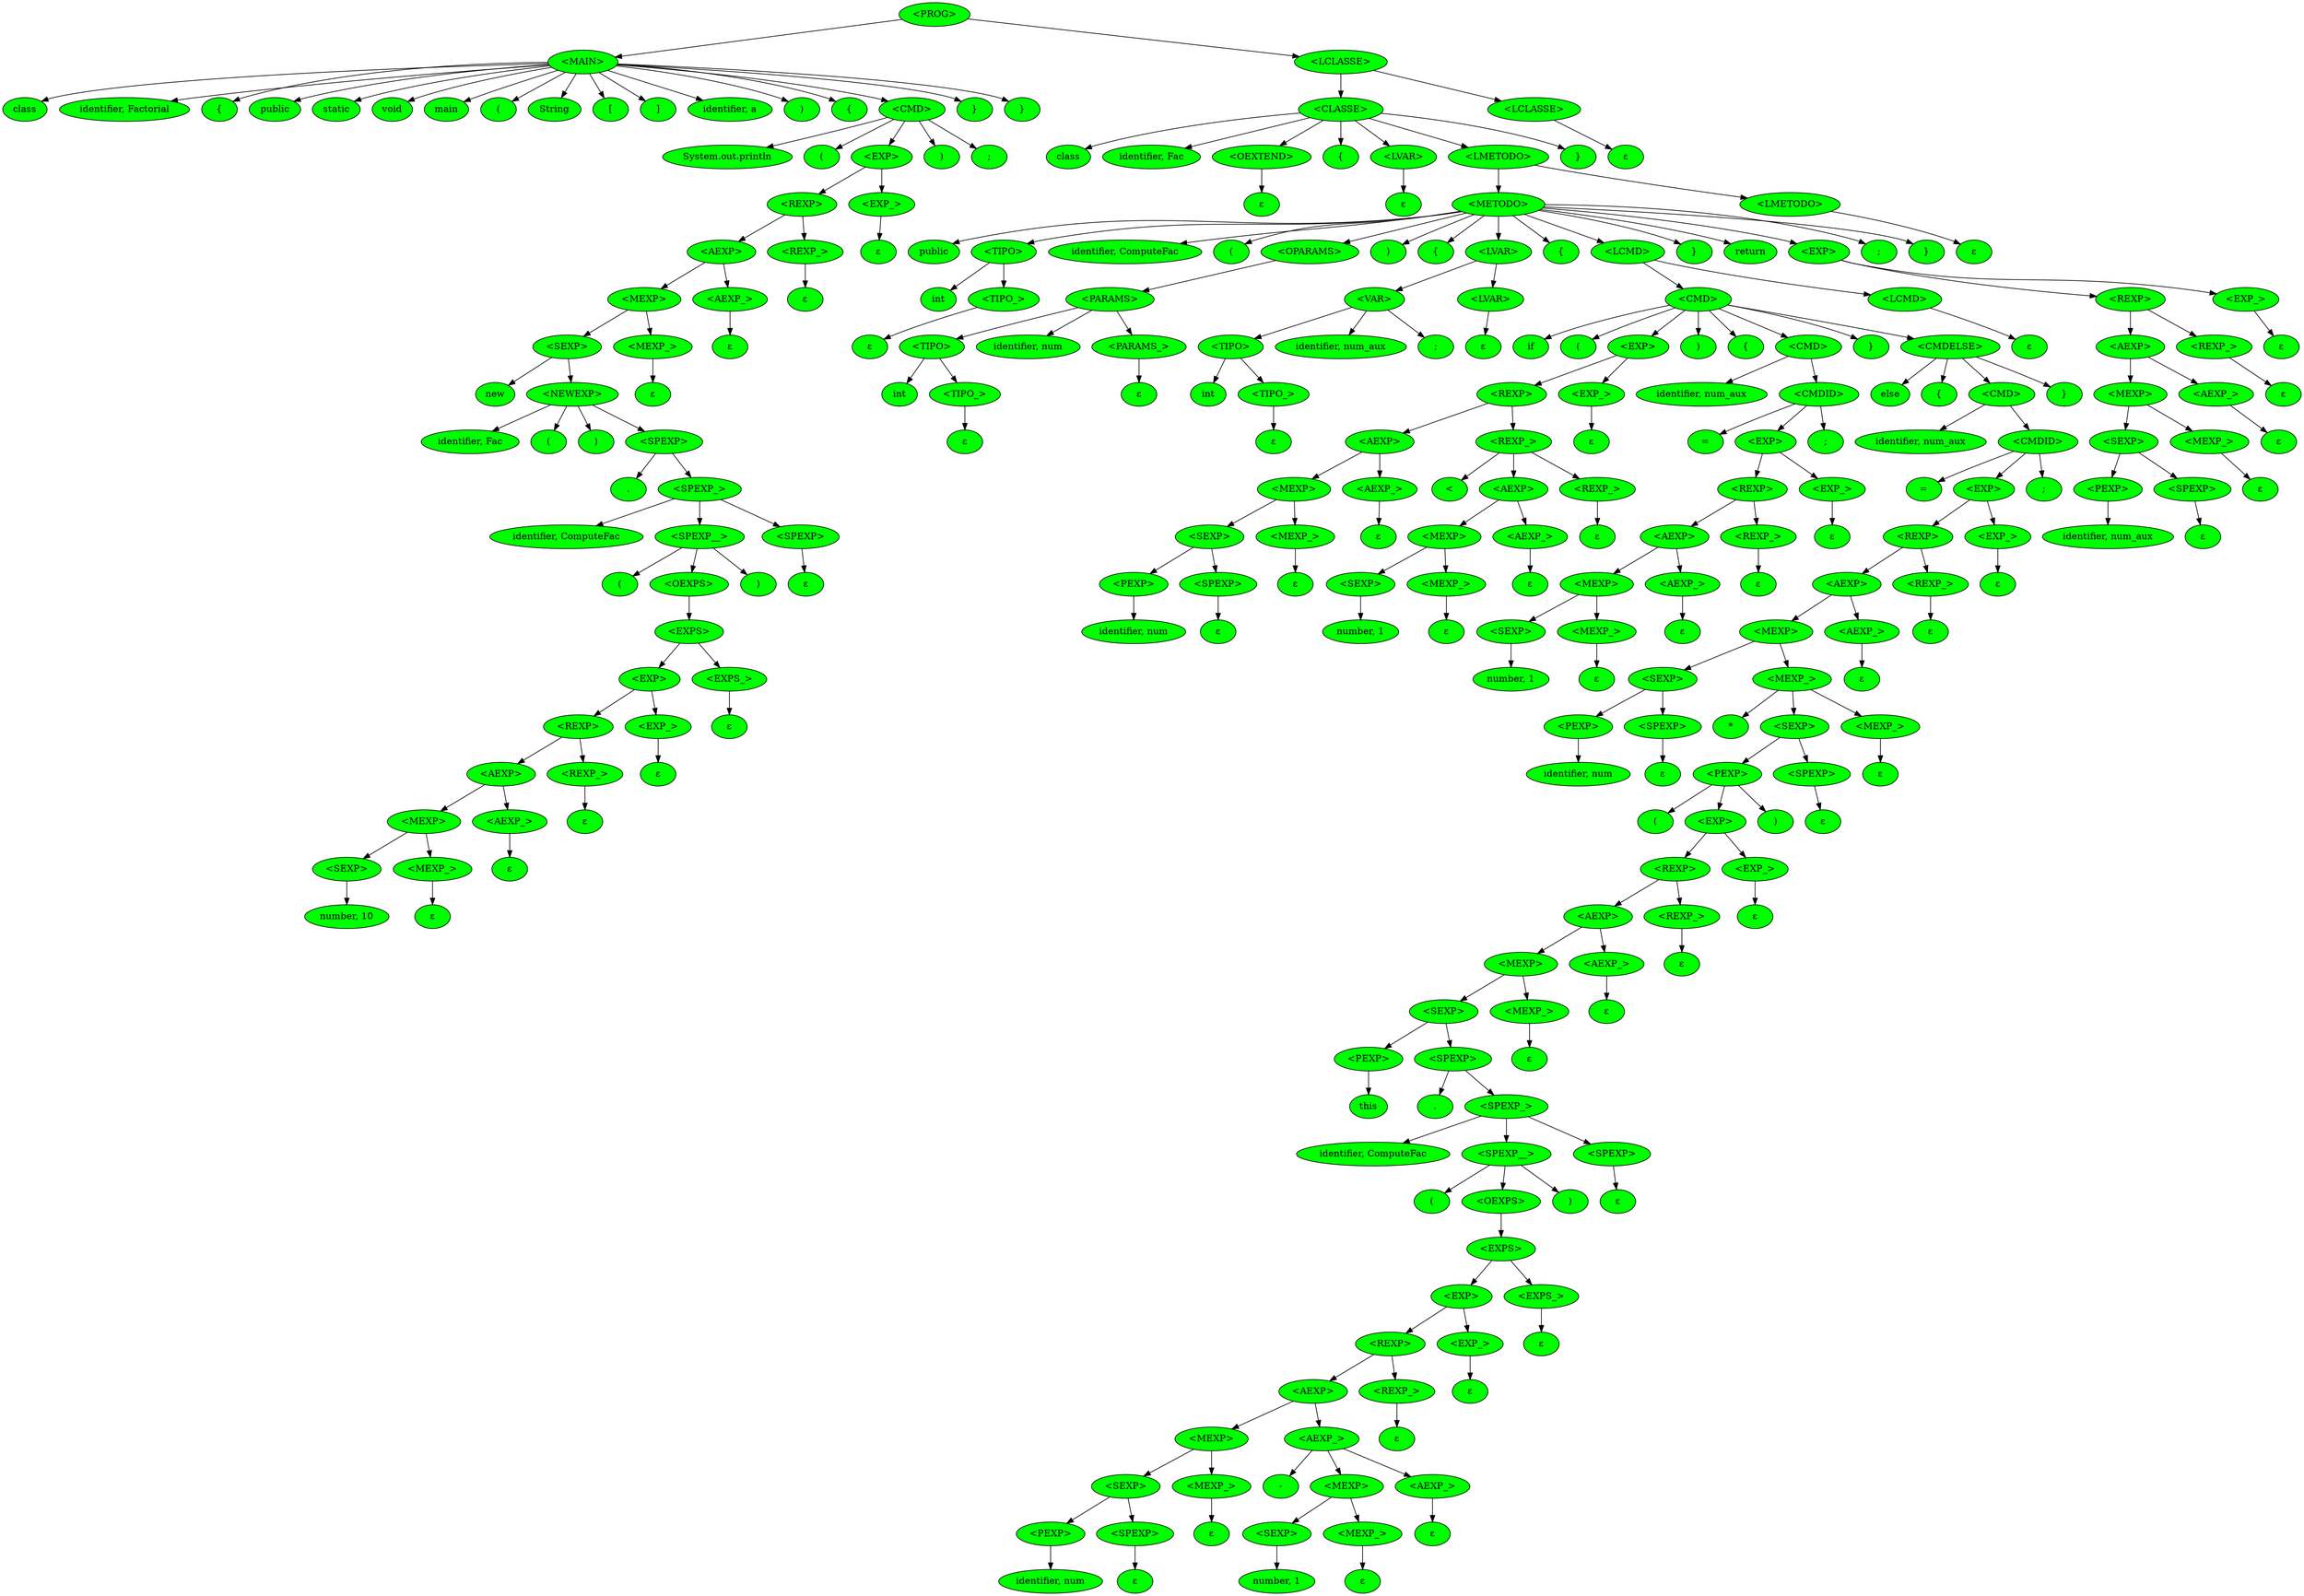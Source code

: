 digraph tree {
    "0x0" [label="<PROG>" fillcolor="green" style="filled"];
    "0x1" [label="<MAIN>" fillcolor="green" style="filled"];
    "0x2" [label="class" fillcolor="green" style="filled"];
    "0x3" [label="identifier, Factorial" fillcolor="green" style="filled"];
    "0x4" [label="{" fillcolor="green" style="filled"];
    "0x5" [label="public" fillcolor="green" style="filled"];
    "0x6" [label="static" fillcolor="green" style="filled"];
    "0x7" [label="void" fillcolor="green" style="filled"];
    "0x8" [label="main" fillcolor="green" style="filled"];
    "0x9" [label="(" fillcolor="green" style="filled"];
    "0xa" [label="String" fillcolor="green" style="filled"];
    "0xb" [label="[" fillcolor="green" style="filled"];
    "0xc" [label="]" fillcolor="green" style="filled"];
    "0xd" [label="identifier, a" fillcolor="green" style="filled"];
    "0xe" [label=")" fillcolor="green" style="filled"];
    "0xf" [label="{" fillcolor="green" style="filled"];
    "0x10" [label="<CMD>" fillcolor="green" style="filled"];
    "0x11" [label="System.out.println" fillcolor="green" style="filled"];
    "0x12" [label="(" fillcolor="green" style="filled"];
    "0x13" [label="<EXP>" fillcolor="green" style="filled"];
    "0x14" [label="<REXP>" fillcolor="green" style="filled"];
    "0x15" [label="<AEXP>" fillcolor="green" style="filled"];
    "0x16" [label="<MEXP>" fillcolor="green" style="filled"];
    "0x17" [label="<SEXP>" fillcolor="green" style="filled"];
    "0x18" [label="new" fillcolor="green" style="filled"];
    "0x19" [label="<NEWEXP>" fillcolor="green" style="filled"];
    "0x1a" [label="identifier, Fac" fillcolor="green" style="filled"];
    "0x1b" [label="(" fillcolor="green" style="filled"];
    "0x1c" [label=")" fillcolor="green" style="filled"];
    "0x1d" [label="<SPEXP>" fillcolor="green" style="filled"];
    "0x1e" [label="." fillcolor="green" style="filled"];
    "0x1f" [label="<SPEXP_>" fillcolor="green" style="filled"];
    "0x20" [label="identifier, ComputeFac" fillcolor="green" style="filled"];
    "0x21" [label="<SPEXP__>" fillcolor="green" style="filled"];
    "0x22" [label="(" fillcolor="green" style="filled"];
    "0x23" [label="<OEXPS>" fillcolor="green" style="filled"];
    "0x24" [label="<EXPS>" fillcolor="green" style="filled"];
    "0x25" [label="<EXP>" fillcolor="green" style="filled"];
    "0x26" [label="<REXP>" fillcolor="green" style="filled"];
    "0x27" [label="<AEXP>" fillcolor="green" style="filled"];
    "0x28" [label="<MEXP>" fillcolor="green" style="filled"];
    "0x29" [label="<SEXP>" fillcolor="green" style="filled"];
    "0x2a" [label="number, 10" fillcolor="green" style="filled"];
    "0x2b" [label="<MEXP_>" fillcolor="green" style="filled"];
    "0x2c" [label="ε" fillcolor="green" style="filled"];
    "0x2d" [label="<AEXP_>" fillcolor="green" style="filled"];
    "0x2e" [label="ε" fillcolor="green" style="filled"];
    "0x2f" [label="<REXP_>" fillcolor="green" style="filled"];
    "0x30" [label="ε" fillcolor="green" style="filled"];
    "0x31" [label="<EXP_>" fillcolor="green" style="filled"];
    "0x32" [label="ε" fillcolor="green" style="filled"];
    "0x33" [label="<EXPS_>" fillcolor="green" style="filled"];
    "0x34" [label="ε" fillcolor="green" style="filled"];
    "0x35" [label=")" fillcolor="green" style="filled"];
    "0x36" [label="<SPEXP>" fillcolor="green" style="filled"];
    "0x37" [label="ε" fillcolor="green" style="filled"];
    "0x38" [label="<MEXP_>" fillcolor="green" style="filled"];
    "0x39" [label="ε" fillcolor="green" style="filled"];
    "0x3a" [label="<AEXP_>" fillcolor="green" style="filled"];
    "0x3b" [label="ε" fillcolor="green" style="filled"];
    "0x3c" [label="<REXP_>" fillcolor="green" style="filled"];
    "0x3d" [label="ε" fillcolor="green" style="filled"];
    "0x3e" [label="<EXP_>" fillcolor="green" style="filled"];
    "0x3f" [label="ε" fillcolor="green" style="filled"];
    "0x40" [label=")" fillcolor="green" style="filled"];
    "0x41" [label=";" fillcolor="green" style="filled"];
    "0x42" [label="}" fillcolor="green" style="filled"];
    "0x43" [label="}" fillcolor="green" style="filled"];
    "0x44" [label="<LCLASSE>" fillcolor="green" style="filled"];
    "0x45" [label="<CLASSE>" fillcolor="green" style="filled"];
    "0x46" [label="class" fillcolor="green" style="filled"];
    "0x47" [label="identifier, Fac" fillcolor="green" style="filled"];
    "0x48" [label="<OEXTEND>" fillcolor="green" style="filled"];
    "0x49" [label="ε" fillcolor="green" style="filled"];
    "0x4a" [label="{" fillcolor="green" style="filled"];
    "0x4b" [label="<LVAR>" fillcolor="green" style="filled"];
    "0x4c" [label="ε" fillcolor="green" style="filled"];
    "0x4d" [label="<LMETODO>" fillcolor="green" style="filled"];
    "0x4e" [label="<METODO>" fillcolor="green" style="filled"];
    "0x4f" [label="public" fillcolor="green" style="filled"];
    "0x50" [label="<TIPO>" fillcolor="green" style="filled"];
    "0x51" [label="int" fillcolor="green" style="filled"];
    "0x52" [label="<TIPO_>" fillcolor="green" style="filled"];
    "0x53" [label="ε" fillcolor="green" style="filled"];
    "0x54" [label="identifier, ComputeFac" fillcolor="green" style="filled"];
    "0x55" [label="(" fillcolor="green" style="filled"];
    "0x56" [label="<OPARAMS>" fillcolor="green" style="filled"];
    "0x57" [label="<PARAMS>" fillcolor="green" style="filled"];
    "0x58" [label="<TIPO>" fillcolor="green" style="filled"];
    "0x59" [label="int" fillcolor="green" style="filled"];
    "0x5a" [label="<TIPO_>" fillcolor="green" style="filled"];
    "0x5b" [label="ε" fillcolor="green" style="filled"];
    "0x5c" [label="identifier, num" fillcolor="green" style="filled"];
    "0x5d" [label="<PARAMS_>" fillcolor="green" style="filled"];
    "0x5e" [label="ε" fillcolor="green" style="filled"];
    "0x5f" [label=")" fillcolor="green" style="filled"];
    "0x60" [label="{" fillcolor="green" style="filled"];
    "0x61" [label="<LVAR>" fillcolor="green" style="filled"];
    "0x62" [label="<VAR>" fillcolor="green" style="filled"];
    "0x63" [label="<TIPO>" fillcolor="green" style="filled"];
    "0x64" [label="int" fillcolor="green" style="filled"];
    "0x65" [label="<TIPO_>" fillcolor="green" style="filled"];
    "0x66" [label="ε" fillcolor="green" style="filled"];
    "0x67" [label="identifier, num_aux" fillcolor="green" style="filled"];
    "0x68" [label=";" fillcolor="green" style="filled"];
    "0x69" [label="<LVAR>" fillcolor="green" style="filled"];
    "0x6a" [label="ε" fillcolor="green" style="filled"];
    "0x6b" [label="{" fillcolor="green" style="filled"];
    "0x6c" [label="<LCMD>" fillcolor="green" style="filled"];
    "0x6d" [label="<CMD>" fillcolor="green" style="filled"];
    "0x6e" [label="if" fillcolor="green" style="filled"];
    "0x6f" [label="(" fillcolor="green" style="filled"];
    "0x70" [label="<EXP>" fillcolor="green" style="filled"];
    "0x71" [label="<REXP>" fillcolor="green" style="filled"];
    "0x72" [label="<AEXP>" fillcolor="green" style="filled"];
    "0x73" [label="<MEXP>" fillcolor="green" style="filled"];
    "0x74" [label="<SEXP>" fillcolor="green" style="filled"];
    "0x75" [label="<PEXP>" fillcolor="green" style="filled"];
    "0x76" [label="identifier, num" fillcolor="green" style="filled"];
    "0x77" [label="<SPEXP>" fillcolor="green" style="filled"];
    "0x78" [label="ε" fillcolor="green" style="filled"];
    "0x79" [label="<MEXP_>" fillcolor="green" style="filled"];
    "0x7a" [label="ε" fillcolor="green" style="filled"];
    "0x7b" [label="<AEXP_>" fillcolor="green" style="filled"];
    "0x7c" [label="ε" fillcolor="green" style="filled"];
    "0x7d" [label="<REXP_>" fillcolor="green" style="filled"];
    "0x7e" [label="<" fillcolor="green" style="filled"];
    "0x7f" [label="<AEXP>" fillcolor="green" style="filled"];
    "0x80" [label="<MEXP>" fillcolor="green" style="filled"];
    "0x81" [label="<SEXP>" fillcolor="green" style="filled"];
    "0x82" [label="number, 1" fillcolor="green" style="filled"];
    "0x83" [label="<MEXP_>" fillcolor="green" style="filled"];
    "0x84" [label="ε" fillcolor="green" style="filled"];
    "0x85" [label="<AEXP_>" fillcolor="green" style="filled"];
    "0x86" [label="ε" fillcolor="green" style="filled"];
    "0x87" [label="<REXP_>" fillcolor="green" style="filled"];
    "0x88" [label="ε" fillcolor="green" style="filled"];
    "0x89" [label="<EXP_>" fillcolor="green" style="filled"];
    "0x8a" [label="ε" fillcolor="green" style="filled"];
    "0x8b" [label=")" fillcolor="green" style="filled"];
    "0x8c" [label="{" fillcolor="green" style="filled"];
    "0x8d" [label="<CMD>" fillcolor="green" style="filled"];
    "0x8e" [label="identifier, num_aux" fillcolor="green" style="filled"];
    "0x8f" [label="<CMDID>" fillcolor="green" style="filled"];
    "0x90" [label="=" fillcolor="green" style="filled"];
    "0x91" [label="<EXP>" fillcolor="green" style="filled"];
    "0x92" [label="<REXP>" fillcolor="green" style="filled"];
    "0x93" [label="<AEXP>" fillcolor="green" style="filled"];
    "0x94" [label="<MEXP>" fillcolor="green" style="filled"];
    "0x95" [label="<SEXP>" fillcolor="green" style="filled"];
    "0x96" [label="number, 1" fillcolor="green" style="filled"];
    "0x97" [label="<MEXP_>" fillcolor="green" style="filled"];
    "0x98" [label="ε" fillcolor="green" style="filled"];
    "0x99" [label="<AEXP_>" fillcolor="green" style="filled"];
    "0x9a" [label="ε" fillcolor="green" style="filled"];
    "0x9b" [label="<REXP_>" fillcolor="green" style="filled"];
    "0x9c" [label="ε" fillcolor="green" style="filled"];
    "0x9d" [label="<EXP_>" fillcolor="green" style="filled"];
    "0x9e" [label="ε" fillcolor="green" style="filled"];
    "0x9f" [label=";" fillcolor="green" style="filled"];
    "0xa0" [label="}" fillcolor="green" style="filled"];
    "0xa1" [label="<CMDELSE>" fillcolor="green" style="filled"];
    "0xa2" [label="else" fillcolor="green" style="filled"];
    "0xa3" [label="{" fillcolor="green" style="filled"];
    "0xa4" [label="<CMD>" fillcolor="green" style="filled"];
    "0xa5" [label="identifier, num_aux" fillcolor="green" style="filled"];
    "0xa6" [label="<CMDID>" fillcolor="green" style="filled"];
    "0xa7" [label="=" fillcolor="green" style="filled"];
    "0xa8" [label="<EXP>" fillcolor="green" style="filled"];
    "0xa9" [label="<REXP>" fillcolor="green" style="filled"];
    "0xaa" [label="<AEXP>" fillcolor="green" style="filled"];
    "0xab" [label="<MEXP>" fillcolor="green" style="filled"];
    "0xac" [label="<SEXP>" fillcolor="green" style="filled"];
    "0xad" [label="<PEXP>" fillcolor="green" style="filled"];
    "0xae" [label="identifier, num" fillcolor="green" style="filled"];
    "0xaf" [label="<SPEXP>" fillcolor="green" style="filled"];
    "0xb0" [label="ε" fillcolor="green" style="filled"];
    "0xb1" [label="<MEXP_>" fillcolor="green" style="filled"];
    "0xb2" [label="*" fillcolor="green" style="filled"];
    "0xb3" [label="<SEXP>" fillcolor="green" style="filled"];
    "0xb4" [label="<PEXP>" fillcolor="green" style="filled"];
    "0xb5" [label="(" fillcolor="green" style="filled"];
    "0xb6" [label="<EXP>" fillcolor="green" style="filled"];
    "0xb7" [label="<REXP>" fillcolor="green" style="filled"];
    "0xb8" [label="<AEXP>" fillcolor="green" style="filled"];
    "0xb9" [label="<MEXP>" fillcolor="green" style="filled"];
    "0xba" [label="<SEXP>" fillcolor="green" style="filled"];
    "0xbb" [label="<PEXP>" fillcolor="green" style="filled"];
    "0xbc" [label="this" fillcolor="green" style="filled"];
    "0xbd" [label="<SPEXP>" fillcolor="green" style="filled"];
    "0xbe" [label="." fillcolor="green" style="filled"];
    "0xbf" [label="<SPEXP_>" fillcolor="green" style="filled"];
    "0xc0" [label="identifier, ComputeFac" fillcolor="green" style="filled"];
    "0xc1" [label="<SPEXP__>" fillcolor="green" style="filled"];
    "0xc2" [label="(" fillcolor="green" style="filled"];
    "0xc3" [label="<OEXPS>" fillcolor="green" style="filled"];
    "0xc4" [label="<EXPS>" fillcolor="green" style="filled"];
    "0xc5" [label="<EXP>" fillcolor="green" style="filled"];
    "0xc6" [label="<REXP>" fillcolor="green" style="filled"];
    "0xc7" [label="<AEXP>" fillcolor="green" style="filled"];
    "0xc8" [label="<MEXP>" fillcolor="green" style="filled"];
    "0xc9" [label="<SEXP>" fillcolor="green" style="filled"];
    "0xca" [label="<PEXP>" fillcolor="green" style="filled"];
    "0xcb" [label="identifier, num" fillcolor="green" style="filled"];
    "0xcc" [label="<SPEXP>" fillcolor="green" style="filled"];
    "0xcd" [label="ε" fillcolor="green" style="filled"];
    "0xce" [label="<MEXP_>" fillcolor="green" style="filled"];
    "0xcf" [label="ε" fillcolor="green" style="filled"];
    "0xd0" [label="<AEXP_>" fillcolor="green" style="filled"];
    "0xd1" [label="-" fillcolor="green" style="filled"];
    "0xd2" [label="<MEXP>" fillcolor="green" style="filled"];
    "0xd3" [label="<SEXP>" fillcolor="green" style="filled"];
    "0xd4" [label="number, 1" fillcolor="green" style="filled"];
    "0xd5" [label="<MEXP_>" fillcolor="green" style="filled"];
    "0xd6" [label="ε" fillcolor="green" style="filled"];
    "0xd7" [label="<AEXP_>" fillcolor="green" style="filled"];
    "0xd8" [label="ε" fillcolor="green" style="filled"];
    "0xd9" [label="<REXP_>" fillcolor="green" style="filled"];
    "0xda" [label="ε" fillcolor="green" style="filled"];
    "0xdb" [label="<EXP_>" fillcolor="green" style="filled"];
    "0xdc" [label="ε" fillcolor="green" style="filled"];
    "0xdd" [label="<EXPS_>" fillcolor="green" style="filled"];
    "0xde" [label="ε" fillcolor="green" style="filled"];
    "0xdf" [label=")" fillcolor="green" style="filled"];
    "0xe0" [label="<SPEXP>" fillcolor="green" style="filled"];
    "0xe1" [label="ε" fillcolor="green" style="filled"];
    "0xe2" [label="<MEXP_>" fillcolor="green" style="filled"];
    "0xe3" [label="ε" fillcolor="green" style="filled"];
    "0xe4" [label="<AEXP_>" fillcolor="green" style="filled"];
    "0xe5" [label="ε" fillcolor="green" style="filled"];
    "0xe6" [label="<REXP_>" fillcolor="green" style="filled"];
    "0xe7" [label="ε" fillcolor="green" style="filled"];
    "0xe8" [label="<EXP_>" fillcolor="green" style="filled"];
    "0xe9" [label="ε" fillcolor="green" style="filled"];
    "0xea" [label=")" fillcolor="green" style="filled"];
    "0xeb" [label="<SPEXP>" fillcolor="green" style="filled"];
    "0xec" [label="ε" fillcolor="green" style="filled"];
    "0xed" [label="<MEXP_>" fillcolor="green" style="filled"];
    "0xee" [label="ε" fillcolor="green" style="filled"];
    "0xef" [label="<AEXP_>" fillcolor="green" style="filled"];
    "0xf0" [label="ε" fillcolor="green" style="filled"];
    "0xf1" [label="<REXP_>" fillcolor="green" style="filled"];
    "0xf2" [label="ε" fillcolor="green" style="filled"];
    "0xf3" [label="<EXP_>" fillcolor="green" style="filled"];
    "0xf4" [label="ε" fillcolor="green" style="filled"];
    "0xf5" [label=";" fillcolor="green" style="filled"];
    "0xf6" [label="}" fillcolor="green" style="filled"];
    "0xf7" [label="<LCMD>" fillcolor="green" style="filled"];
    "0xf8" [label="ε" fillcolor="green" style="filled"];
    "0xf9" [label="}" fillcolor="green" style="filled"];
    "0xfa" [label="return" fillcolor="green" style="filled"];
    "0xfb" [label="<EXP>" fillcolor="green" style="filled"];
    "0xfc" [label="<REXP>" fillcolor="green" style="filled"];
    "0xfd" [label="<AEXP>" fillcolor="green" style="filled"];
    "0xfe" [label="<MEXP>" fillcolor="green" style="filled"];
    "0xff" [label="<SEXP>" fillcolor="green" style="filled"];
    "0x100" [label="<PEXP>" fillcolor="green" style="filled"];
    "0x101" [label="identifier, num_aux" fillcolor="green" style="filled"];
    "0x102" [label="<SPEXP>" fillcolor="green" style="filled"];
    "0x103" [label="ε" fillcolor="green" style="filled"];
    "0x104" [label="<MEXP_>" fillcolor="green" style="filled"];
    "0x105" [label="ε" fillcolor="green" style="filled"];
    "0x106" [label="<AEXP_>" fillcolor="green" style="filled"];
    "0x107" [label="ε" fillcolor="green" style="filled"];
    "0x108" [label="<REXP_>" fillcolor="green" style="filled"];
    "0x109" [label="ε" fillcolor="green" style="filled"];
    "0x10a" [label="<EXP_>" fillcolor="green" style="filled"];
    "0x10b" [label="ε" fillcolor="green" style="filled"];
    "0x10c" [label=";" fillcolor="green" style="filled"];
    "0x10d" [label="}" fillcolor="green" style="filled"];
    "0x10e" [label="<LMETODO>" fillcolor="green" style="filled"];
    "0x10f" [label="ε" fillcolor="green" style="filled"];
    "0x110" [label="}" fillcolor="green" style="filled"];
    "0x111" [label="<LCLASSE>" fillcolor="green" style="filled"];
    "0x112" [label="ε" fillcolor="green" style="filled"];
    "0x0" -> "0x1";
    "0x0" -> "0x44";
    "0x1" -> "0x2";
    "0x1" -> "0x3";
    "0x1" -> "0x4";
    "0x1" -> "0x5";
    "0x1" -> "0x6";
    "0x1" -> "0x7";
    "0x1" -> "0x8";
    "0x1" -> "0x9";
    "0x1" -> "0xa";
    "0x1" -> "0xb";
    "0x1" -> "0xc";
    "0x1" -> "0xd";
    "0x1" -> "0xe";
    "0x1" -> "0xf";
    "0x1" -> "0x10";
    "0x1" -> "0x42";
    "0x1" -> "0x43";
    "0x10" -> "0x11";
    "0x10" -> "0x12";
    "0x10" -> "0x13";
    "0x10" -> "0x40";
    "0x10" -> "0x41";
    "0x13" -> "0x14";
    "0x13" -> "0x3e";
    "0x14" -> "0x15";
    "0x14" -> "0x3c";
    "0x15" -> "0x16";
    "0x15" -> "0x3a";
    "0x16" -> "0x17";
    "0x16" -> "0x38";
    "0x17" -> "0x18";
    "0x17" -> "0x19";
    "0x19" -> "0x1a";
    "0x19" -> "0x1b";
    "0x19" -> "0x1c";
    "0x19" -> "0x1d";
    "0x1d" -> "0x1e";
    "0x1d" -> "0x1f";
    "0x1f" -> "0x20";
    "0x1f" -> "0x21";
    "0x1f" -> "0x36";
    "0x21" -> "0x22";
    "0x21" -> "0x23";
    "0x21" -> "0x35";
    "0x23" -> "0x24";
    "0x24" -> "0x25";
    "0x24" -> "0x33";
    "0x25" -> "0x26";
    "0x25" -> "0x31";
    "0x26" -> "0x27";
    "0x26" -> "0x2f";
    "0x27" -> "0x28";
    "0x27" -> "0x2d";
    "0x28" -> "0x29";
    "0x28" -> "0x2b";
    "0x29" -> "0x2a";
    "0x2b" -> "0x2c";
    "0x2d" -> "0x2e";
    "0x2f" -> "0x30";
    "0x31" -> "0x32";
    "0x33" -> "0x34";
    "0x36" -> "0x37";
    "0x38" -> "0x39";
    "0x3a" -> "0x3b";
    "0x3c" -> "0x3d";
    "0x3e" -> "0x3f";
    "0x44" -> "0x45";
    "0x44" -> "0x111";
    "0x45" -> "0x46";
    "0x45" -> "0x47";
    "0x45" -> "0x48";
    "0x45" -> "0x4a";
    "0x45" -> "0x4b";
    "0x45" -> "0x4d";
    "0x45" -> "0x110";
    "0x48" -> "0x49";
    "0x4b" -> "0x4c";
    "0x4d" -> "0x4e";
    "0x4d" -> "0x10e";
    "0x4e" -> "0x4f";
    "0x4e" -> "0x50";
    "0x4e" -> "0x54";
    "0x4e" -> "0x55";
    "0x4e" -> "0x56";
    "0x4e" -> "0x5f";
    "0x4e" -> "0x60";
    "0x4e" -> "0x61";
    "0x4e" -> "0x6b";
    "0x4e" -> "0x6c";
    "0x4e" -> "0xf9";
    "0x4e" -> "0xfa";
    "0x4e" -> "0xfb";
    "0x4e" -> "0x10c";
    "0x4e" -> "0x10d";
    "0x50" -> "0x51";
    "0x50" -> "0x52";
    "0x52" -> "0x53";
    "0x56" -> "0x57";
    "0x57" -> "0x58";
    "0x57" -> "0x5c";
    "0x57" -> "0x5d";
    "0x58" -> "0x59";
    "0x58" -> "0x5a";
    "0x5a" -> "0x5b";
    "0x5d" -> "0x5e";
    "0x61" -> "0x62";
    "0x61" -> "0x69";
    "0x62" -> "0x63";
    "0x62" -> "0x67";
    "0x62" -> "0x68";
    "0x63" -> "0x64";
    "0x63" -> "0x65";
    "0x65" -> "0x66";
    "0x69" -> "0x6a";
    "0x6c" -> "0x6d";
    "0x6c" -> "0xf7";
    "0x6d" -> "0x6e";
    "0x6d" -> "0x6f";
    "0x6d" -> "0x70";
    "0x6d" -> "0x8b";
    "0x6d" -> "0x8c";
    "0x6d" -> "0x8d";
    "0x6d" -> "0xa0";
    "0x6d" -> "0xa1";
    "0x70" -> "0x71";
    "0x70" -> "0x89";
    "0x71" -> "0x72";
    "0x71" -> "0x7d";
    "0x72" -> "0x73";
    "0x72" -> "0x7b";
    "0x73" -> "0x74";
    "0x73" -> "0x79";
    "0x74" -> "0x75";
    "0x74" -> "0x77";
    "0x75" -> "0x76";
    "0x77" -> "0x78";
    "0x79" -> "0x7a";
    "0x7b" -> "0x7c";
    "0x7d" -> "0x7e";
    "0x7d" -> "0x7f";
    "0x7d" -> "0x87";
    "0x7f" -> "0x80";
    "0x7f" -> "0x85";
    "0x80" -> "0x81";
    "0x80" -> "0x83";
    "0x81" -> "0x82";
    "0x83" -> "0x84";
    "0x85" -> "0x86";
    "0x87" -> "0x88";
    "0x89" -> "0x8a";
    "0x8d" -> "0x8e";
    "0x8d" -> "0x8f";
    "0x8f" -> "0x90";
    "0x8f" -> "0x91";
    "0x8f" -> "0x9f";
    "0x91" -> "0x92";
    "0x91" -> "0x9d";
    "0x92" -> "0x93";
    "0x92" -> "0x9b";
    "0x93" -> "0x94";
    "0x93" -> "0x99";
    "0x94" -> "0x95";
    "0x94" -> "0x97";
    "0x95" -> "0x96";
    "0x97" -> "0x98";
    "0x99" -> "0x9a";
    "0x9b" -> "0x9c";
    "0x9d" -> "0x9e";
    "0xa1" -> "0xa2";
    "0xa1" -> "0xa3";
    "0xa1" -> "0xa4";
    "0xa1" -> "0xf6";
    "0xa4" -> "0xa5";
    "0xa4" -> "0xa6";
    "0xa6" -> "0xa7";
    "0xa6" -> "0xa8";
    "0xa6" -> "0xf5";
    "0xa8" -> "0xa9";
    "0xa8" -> "0xf3";
    "0xa9" -> "0xaa";
    "0xa9" -> "0xf1";
    "0xaa" -> "0xab";
    "0xaa" -> "0xef";
    "0xab" -> "0xac";
    "0xab" -> "0xb1";
    "0xac" -> "0xad";
    "0xac" -> "0xaf";
    "0xad" -> "0xae";
    "0xaf" -> "0xb0";
    "0xb1" -> "0xb2";
    "0xb1" -> "0xb3";
    "0xb1" -> "0xed";
    "0xb3" -> "0xb4";
    "0xb3" -> "0xeb";
    "0xb4" -> "0xb5";
    "0xb4" -> "0xb6";
    "0xb4" -> "0xea";
    "0xb6" -> "0xb7";
    "0xb6" -> "0xe8";
    "0xb7" -> "0xb8";
    "0xb7" -> "0xe6";
    "0xb8" -> "0xb9";
    "0xb8" -> "0xe4";
    "0xb9" -> "0xba";
    "0xb9" -> "0xe2";
    "0xba" -> "0xbb";
    "0xba" -> "0xbd";
    "0xbb" -> "0xbc";
    "0xbd" -> "0xbe";
    "0xbd" -> "0xbf";
    "0xbf" -> "0xc0";
    "0xbf" -> "0xc1";
    "0xbf" -> "0xe0";
    "0xc1" -> "0xc2";
    "0xc1" -> "0xc3";
    "0xc1" -> "0xdf";
    "0xc3" -> "0xc4";
    "0xc4" -> "0xc5";
    "0xc4" -> "0xdd";
    "0xc5" -> "0xc6";
    "0xc5" -> "0xdb";
    "0xc6" -> "0xc7";
    "0xc6" -> "0xd9";
    "0xc7" -> "0xc8";
    "0xc7" -> "0xd0";
    "0xc8" -> "0xc9";
    "0xc8" -> "0xce";
    "0xc9" -> "0xca";
    "0xc9" -> "0xcc";
    "0xca" -> "0xcb";
    "0xcc" -> "0xcd";
    "0xce" -> "0xcf";
    "0xd0" -> "0xd1";
    "0xd0" -> "0xd2";
    "0xd0" -> "0xd7";
    "0xd2" -> "0xd3";
    "0xd2" -> "0xd5";
    "0xd3" -> "0xd4";
    "0xd5" -> "0xd6";
    "0xd7" -> "0xd8";
    "0xd9" -> "0xda";
    "0xdb" -> "0xdc";
    "0xdd" -> "0xde";
    "0xe0" -> "0xe1";
    "0xe2" -> "0xe3";
    "0xe4" -> "0xe5";
    "0xe6" -> "0xe7";
    "0xe8" -> "0xe9";
    "0xeb" -> "0xec";
    "0xed" -> "0xee";
    "0xef" -> "0xf0";
    "0xf1" -> "0xf2";
    "0xf3" -> "0xf4";
    "0xf7" -> "0xf8";
    "0xfb" -> "0xfc";
    "0xfb" -> "0x10a";
    "0xfc" -> "0xfd";
    "0xfc" -> "0x108";
    "0xfd" -> "0xfe";
    "0xfd" -> "0x106";
    "0xfe" -> "0xff";
    "0xfe" -> "0x104";
    "0xff" -> "0x100";
    "0xff" -> "0x102";
    "0x100" -> "0x101";
    "0x102" -> "0x103";
    "0x104" -> "0x105";
    "0x106" -> "0x107";
    "0x108" -> "0x109";
    "0x10a" -> "0x10b";
    "0x10e" -> "0x10f";
    "0x111" -> "0x112";
}
